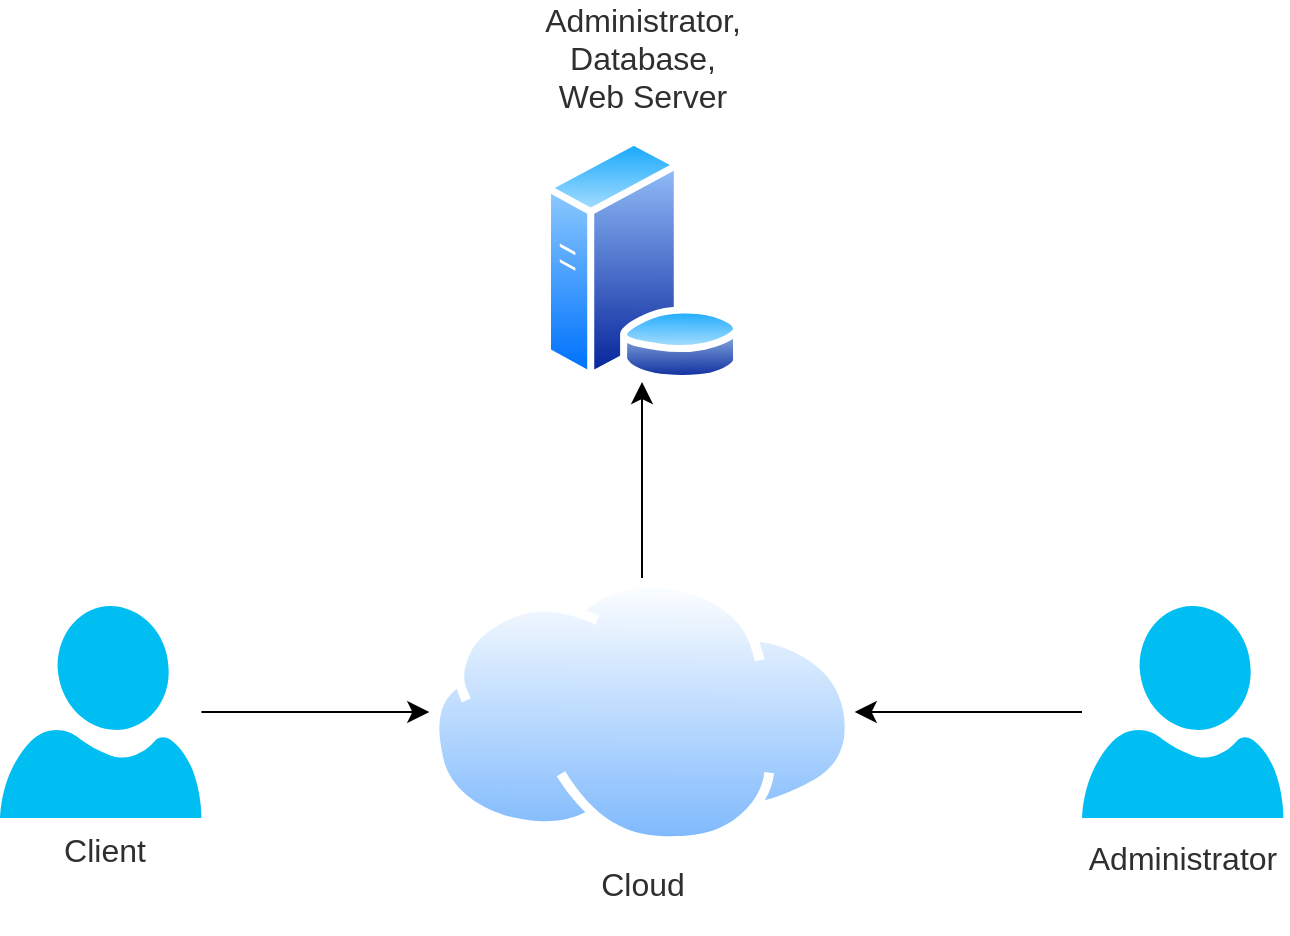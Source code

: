 <mxfile version="22.1.18" type="github" pages="3">
  <diagram name="Page-1" id="e32LMay1MaZqYgPxD3qw">
    <mxGraphModel dx="847" dy="1247" grid="0" gridSize="10" guides="1" tooltips="1" connect="1" arrows="1" fold="1" page="0" pageScale="1" pageWidth="850" pageHeight="1100" math="0" shadow="0">
      <root>
        <mxCell id="0" />
        <mxCell id="1" parent="0" />
        <mxCell id="hjTfFbbbUEku_e-NHflI-11" value="" style="image;aspect=fixed;perimeter=ellipsePerimeter;html=1;align=center;shadow=0;dashed=0;spacingTop=3;image=img/lib/active_directory/database_server.svg;fontSize=16;" vertex="1" parent="1">
          <mxGeometry x="382.98" y="-292" width="100.04" height="122" as="geometry" />
        </mxCell>
        <mxCell id="hjTfFbbbUEku_e-NHflI-13" value="Administrator, Database,&lt;br style=&quot;border-color: var(--border-color);&quot;&gt;Web Server" style="text;html=1;strokeColor=none;fillColor=none;align=center;verticalAlign=middle;whiteSpace=wrap;rounded=0;fontSize=16;fontColor=#2e2f2f;" vertex="1" parent="1">
          <mxGeometry x="373.5" y="-347" width="119" height="30" as="geometry" />
        </mxCell>
        <mxCell id="hjTfFbbbUEku_e-NHflI-22" value="" style="edgeStyle=none;curved=1;rounded=0;orthogonalLoop=1;jettySize=auto;html=1;fontSize=12;startSize=8;endSize=8;" edge="1" parent="1" source="hjTfFbbbUEku_e-NHflI-14" target="hjTfFbbbUEku_e-NHflI-18">
          <mxGeometry relative="1" as="geometry" />
        </mxCell>
        <mxCell id="hjTfFbbbUEku_e-NHflI-14" value="" style="verticalLabelPosition=bottom;html=1;verticalAlign=top;align=center;strokeColor=none;fillColor=#00BEF2;shape=mxgraph.azure.user;fontSize=16;" vertex="1" parent="1">
          <mxGeometry x="653" y="-58" width="100.7" height="106" as="geometry" />
        </mxCell>
        <mxCell id="hjTfFbbbUEku_e-NHflI-15" value="&lt;span style=&quot;font-family: Helvetica; font-size: 16px; font-style: normal; font-variant-ligatures: normal; font-variant-caps: normal; font-weight: 400; letter-spacing: normal; orphans: 2; text-indent: 0px; text-transform: none; widows: 2; word-spacing: 0px; -webkit-text-stroke-width: 0px; background-color: rgb(255, 255, 255); text-decoration-thickness: initial; text-decoration-style: initial; text-decoration-color: initial; float: none; display: inline !important;&quot;&gt;Administrator&lt;/span&gt;" style="text;whiteSpace=wrap;html=1;fontSize=16;align=center;fillColor=none;fontColor=#2e2f2f;" vertex="1" parent="1">
          <mxGeometry x="651" y="52" width="104.7" height="41" as="geometry" />
        </mxCell>
        <mxCell id="hjTfFbbbUEku_e-NHflI-17" value="&lt;span style=&quot;font-family: Helvetica; font-size: 16px; font-style: normal; font-variant-ligatures: normal; font-variant-caps: normal; font-weight: 400; letter-spacing: normal; orphans: 2; text-indent: 0px; text-transform: none; widows: 2; word-spacing: 0px; -webkit-text-stroke-width: 0px; background-color: rgb(255, 255, 255); text-decoration-thickness: initial; text-decoration-style: initial; text-decoration-color: initial; float: none; display: inline !important;&quot;&gt;Cloud&lt;/span&gt;" style="text;whiteSpace=wrap;html=1;fontSize=16;fontColor=#2e2f2f;align=center;" vertex="1" parent="1">
          <mxGeometry x="406.5" y="65" width="53" height="41" as="geometry" />
        </mxCell>
        <mxCell id="hjTfFbbbUEku_e-NHflI-24" value="" style="edgeStyle=none;curved=1;rounded=0;orthogonalLoop=1;jettySize=auto;html=1;fontSize=12;startSize=8;endSize=8;" edge="1" parent="1" source="hjTfFbbbUEku_e-NHflI-18" target="hjTfFbbbUEku_e-NHflI-11">
          <mxGeometry relative="1" as="geometry" />
        </mxCell>
        <mxCell id="hjTfFbbbUEku_e-NHflI-18" value="" style="image;aspect=fixed;perimeter=ellipsePerimeter;html=1;align=center;shadow=0;dashed=0;spacingTop=3;image=img/lib/active_directory/internet_cloud.svg;fontSize=16;" vertex="1" parent="1">
          <mxGeometry x="326.65" y="-72" width="212.7" height="134" as="geometry" />
        </mxCell>
        <mxCell id="hjTfFbbbUEku_e-NHflI-21" value="" style="edgeStyle=none;curved=1;rounded=0;orthogonalLoop=1;jettySize=auto;html=1;fontSize=12;startSize=8;endSize=8;" edge="1" parent="1" source="hjTfFbbbUEku_e-NHflI-19" target="hjTfFbbbUEku_e-NHflI-18">
          <mxGeometry relative="1" as="geometry" />
        </mxCell>
        <mxCell id="hjTfFbbbUEku_e-NHflI-19" value="" style="verticalLabelPosition=bottom;html=1;verticalAlign=top;align=center;strokeColor=none;fillColor=#00BEF2;shape=mxgraph.azure.user;fontSize=16;" vertex="1" parent="1">
          <mxGeometry x="112" y="-58" width="100.7" height="106" as="geometry" />
        </mxCell>
        <mxCell id="hjTfFbbbUEku_e-NHflI-23" value="&lt;span style=&quot;font-family: Helvetica; font-size: 16px; font-style: normal; font-variant-ligatures: normal; font-variant-caps: normal; font-weight: 400; letter-spacing: normal; orphans: 2; text-indent: 0px; text-transform: none; widows: 2; word-spacing: 0px; -webkit-text-stroke-width: 0px; background-color: rgb(255, 255, 255); text-decoration-thickness: initial; text-decoration-style: initial; text-decoration-color: initial; float: none; display: inline !important;&quot;&gt;Client&lt;/span&gt;" style="text;whiteSpace=wrap;html=1;fontSize=16;align=center;fontColor=#2e2f2f;" vertex="1" parent="1">
          <mxGeometry x="112" y="48" width="104.7" height="41" as="geometry" />
        </mxCell>
      </root>
    </mxGraphModel>
  </diagram>
  <diagram id="0E55laUsNOZmZrh2DneU" name="Page-2">
    <mxGraphModel dx="2094" dy="2094" grid="0" gridSize="10" guides="1" tooltips="1" connect="1" arrows="1" fold="1" page="0" pageScale="1" pageWidth="850" pageHeight="1100" math="0" shadow="0">
      <root>
        <mxCell id="0" />
        <mxCell id="1" parent="0" />
        <mxCell id="Xl7SCexNCS2RFqmt8xs6-12" style="edgeStyle=none;curved=1;rounded=0;orthogonalLoop=1;jettySize=auto;html=1;fontSize=12;startSize=8;endSize=8;" edge="1" parent="1" source="Xl7SCexNCS2RFqmt8xs6-3" target="Xl7SCexNCS2RFqmt8xs6-11">
          <mxGeometry relative="1" as="geometry">
            <Array as="points">
              <mxPoint x="65" y="-16" />
            </Array>
          </mxGeometry>
        </mxCell>
        <mxCell id="Xl7SCexNCS2RFqmt8xs6-3" value="" style="verticalLabelPosition=bottom;html=1;verticalAlign=top;align=center;strokeColor=none;fillColor=#00BEF2;shape=mxgraph.azure.user;fontSize=16;" vertex="1" parent="1">
          <mxGeometry x="-125" y="-20" width="114" height="120" as="geometry" />
        </mxCell>
        <mxCell id="Xl7SCexNCS2RFqmt8xs6-7" value="User" style="text;html=1;strokeColor=none;fillColor=none;align=center;verticalAlign=middle;whiteSpace=wrap;rounded=0;fontSize=16;" vertex="1" parent="1">
          <mxGeometry x="-123" y="108" width="110" height="30" as="geometry" />
        </mxCell>
        <mxCell id="Xl7SCexNCS2RFqmt8xs6-8" value="Result" style="text;html=1;strokeColor=none;fillColor=none;align=center;verticalAlign=middle;whiteSpace=wrap;rounded=0;fontSize=16;" vertex="1" parent="1">
          <mxGeometry x="14" y="88" width="110" height="30" as="geometry" />
        </mxCell>
        <mxCell id="Xl7SCexNCS2RFqmt8xs6-9" value="Access" style="text;html=1;strokeColor=none;fillColor=none;align=center;verticalAlign=middle;whiteSpace=wrap;rounded=0;fontSize=16;" vertex="1" parent="1">
          <mxGeometry x="14" y="-37" width="110" height="30" as="geometry" />
        </mxCell>
        <mxCell id="Xl7SCexNCS2RFqmt8xs6-14" style="edgeStyle=none;curved=1;rounded=0;orthogonalLoop=1;jettySize=auto;html=1;fontSize=12;startSize=8;endSize=8;" edge="1" parent="1" source="Xl7SCexNCS2RFqmt8xs6-11" target="Xl7SCexNCS2RFqmt8xs6-3">
          <mxGeometry relative="1" as="geometry">
            <Array as="points">
              <mxPoint x="70" y="98" />
            </Array>
          </mxGeometry>
        </mxCell>
        <mxCell id="Xl7SCexNCS2RFqmt8xs6-16" style="edgeStyle=none;curved=1;rounded=0;orthogonalLoop=1;jettySize=auto;html=1;fontSize=12;startSize=8;endSize=8;" edge="1" parent="1" source="Xl7SCexNCS2RFqmt8xs6-11" target="Xl7SCexNCS2RFqmt8xs6-15">
          <mxGeometry relative="1" as="geometry">
            <Array as="points">
              <mxPoint x="421" y="-13" />
            </Array>
          </mxGeometry>
        </mxCell>
        <mxCell id="Xl7SCexNCS2RFqmt8xs6-11" value="Index&lt;br&gt;Based on React.js" style="sketch=0;pointerEvents=1;shadow=0;dashed=0;html=1;strokeColor=none;labelPosition=center;verticalLabelPosition=bottom;verticalAlign=top;outlineConnect=0;align=center;shape=mxgraph.office.concepts.home_page;fillColor=#2072B8;fontSize=16;" vertex="1" parent="1">
          <mxGeometry x="159" y="-17" width="147.91" height="120" as="geometry" />
        </mxCell>
        <mxCell id="Xl7SCexNCS2RFqmt8xs6-17" style="edgeStyle=none;curved=1;rounded=0;orthogonalLoop=1;jettySize=auto;html=1;fontSize=12;startSize=8;endSize=8;" edge="1" parent="1" source="Xl7SCexNCS2RFqmt8xs6-15" target="Xl7SCexNCS2RFqmt8xs6-11">
          <mxGeometry relative="1" as="geometry">
            <Array as="points">
              <mxPoint x="433" y="95" />
            </Array>
          </mxGeometry>
        </mxCell>
        <mxCell id="RiB8yQh5zsVtO-KWMm4p-2" style="edgeStyle=none;curved=1;rounded=0;orthogonalLoop=1;jettySize=auto;html=1;fontSize=12;startSize=8;endSize=8;" edge="1" parent="1" source="Xl7SCexNCS2RFqmt8xs6-15" target="RiB8yQh5zsVtO-KWMm4p-1">
          <mxGeometry relative="1" as="geometry">
            <Array as="points">
              <mxPoint x="713" y="-28" />
            </Array>
          </mxGeometry>
        </mxCell>
        <mxCell id="Xl7SCexNCS2RFqmt8xs6-15" value="Web Server&lt;br&gt;Based on express.js" style="shape=mxgraph.cisco.misc.page_icon;html=1;pointerEvents=1;dashed=0;fillColor=#036897;strokeColor=#ffffff;strokeWidth=2;verticalLabelPosition=bottom;verticalAlign=top;align=center;outlineConnect=0;fontSize=16;" vertex="1" parent="1">
          <mxGeometry x="515" y="-20" width="80" height="120" as="geometry" />
        </mxCell>
        <mxCell id="Xl7SCexNCS2RFqmt8xs6-18" value="axios Fetch API" style="text;html=1;strokeColor=none;fillColor=none;align=center;verticalAlign=middle;whiteSpace=wrap;rounded=0;fontSize=16;" vertex="1" parent="1">
          <mxGeometry x="356" y="-37" width="110" height="30" as="geometry" />
        </mxCell>
        <mxCell id="Xl7SCexNCS2RFqmt8xs6-20" value="JSON Response" style="text;html=1;strokeColor=none;fillColor=none;align=center;verticalAlign=middle;whiteSpace=wrap;rounded=0;fontSize=16;" vertex="1" parent="1">
          <mxGeometry x="356" y="100" width="110" height="30" as="geometry" />
        </mxCell>
        <mxCell id="Xl7SCexNCS2RFqmt8xs6-24" value="" style="edgeStyle=none;curved=1;rounded=0;orthogonalLoop=1;jettySize=auto;html=1;fontSize=12;startSize=8;endSize=8;" edge="1" parent="1" source="Xl7SCexNCS2RFqmt8xs6-22" target="Xl7SCexNCS2RFqmt8xs6-11">
          <mxGeometry relative="1" as="geometry" />
        </mxCell>
        <mxCell id="Xl7SCexNCS2RFqmt8xs6-22" value="" style="shape=mxgraph.cisco.misc.page_icon;html=1;pointerEvents=1;dashed=0;fillColor=#036897;strokeColor=#ffffff;strokeWidth=2;verticalLabelPosition=bottom;verticalAlign=top;align=center;outlineConnect=0;fontSize=16;" vertex="1" parent="1">
          <mxGeometry x="192.95" y="-291" width="80" height="120" as="geometry" />
        </mxCell>
        <mxCell id="Xl7SCexNCS2RFqmt8xs6-25" value="Tailwind.css" style="text;html=1;strokeColor=none;fillColor=none;align=center;verticalAlign=middle;whiteSpace=wrap;rounded=0;fontSize=16;" vertex="1" parent="1">
          <mxGeometry x="177.95" y="-325" width="110" height="30" as="geometry" />
        </mxCell>
        <mxCell id="Xl7SCexNCS2RFqmt8xs6-26" value="Include" style="text;html=1;strokeColor=none;fillColor=none;align=center;verticalAlign=middle;whiteSpace=wrap;rounded=0;fontSize=16;" vertex="1" parent="1">
          <mxGeometry x="210" y="-109" width="110" height="30" as="geometry" />
        </mxCell>
        <mxCell id="RiB8yQh5zsVtO-KWMm4p-7" style="edgeStyle=none;curved=1;rounded=0;orthogonalLoop=1;jettySize=auto;html=1;fontSize=12;startSize=8;endSize=8;" edge="1" parent="1" source="RiB8yQh5zsVtO-KWMm4p-1" target="Xl7SCexNCS2RFqmt8xs6-15">
          <mxGeometry relative="1" as="geometry">
            <Array as="points">
              <mxPoint x="711" y="112" />
            </Array>
          </mxGeometry>
        </mxCell>
        <mxCell id="RiB8yQh5zsVtO-KWMm4p-1" value="" style="image;aspect=fixed;perimeter=ellipsePerimeter;html=1;align=center;shadow=0;dashed=0;spacingTop=3;image=img/lib/active_directory/database_server.svg;fontSize=16;" vertex="1" parent="1">
          <mxGeometry x="826" y="-18" width="100.04" height="122" as="geometry" />
        </mxCell>
        <mxCell id="RiB8yQh5zsVtO-KWMm4p-4" value="Request" style="text;html=1;strokeColor=none;fillColor=none;align=center;verticalAlign=middle;whiteSpace=wrap;rounded=0;fontSize=16;" vertex="1" parent="1">
          <mxGeometry x="653" y="-37" width="110" height="30" as="geometry" />
        </mxCell>
        <mxCell id="RiB8yQh5zsVtO-KWMm4p-5" value="Response" style="text;html=1;strokeColor=none;fillColor=none;align=center;verticalAlign=middle;whiteSpace=wrap;rounded=0;fontSize=16;" vertex="1" parent="1">
          <mxGeometry x="653" y="95" width="110" height="30" as="geometry" />
        </mxCell>
        <mxCell id="RiB8yQh5zsVtO-KWMm4p-8" value="Database&lt;br&gt;using MySQL" style="text;html=1;strokeColor=none;fillColor=none;align=center;verticalAlign=middle;whiteSpace=wrap;rounded=0;fontSize=16;" vertex="1" parent="1">
          <mxGeometry x="821.02" y="108" width="110" height="30" as="geometry" />
        </mxCell>
      </root>
    </mxGraphModel>
  </diagram>
  <diagram id="8zvI5RcoH8NCSEAP0URG" name="Page-3">
    <mxGraphModel dx="1106" dy="1106" grid="0" gridSize="10" guides="1" tooltips="1" connect="1" arrows="1" fold="1" page="0" pageScale="1" pageWidth="850" pageHeight="1100" math="0" shadow="0">
      <root>
        <mxCell id="0" />
        <mxCell id="1" parent="0" />
        <mxCell id="JNUhBjEXETYG50dhy3GQ-2" value="&lt;font style=&quot;font-size: 24px;&quot;&gt;ระบบภาระงานบุคลากรฝ่ายสนับสนุน&lt;br&gt;มหาวิทยาลัยพะเยา&lt;/font&gt;" style="ellipse;whiteSpace=wrap;html=1;aspect=fixed;fontSize=16;" vertex="1" parent="1">
          <mxGeometry x="224" y="-10" width="280" height="280" as="geometry" />
        </mxCell>
        <mxCell id="JNUhBjEXETYG50dhy3GQ-5" value="&lt;font style=&quot;font-size: 25px;&quot;&gt;ผู้ใช้&lt;/font&gt;" style="rounded=0;whiteSpace=wrap;html=1;fontSize=16;" vertex="1" parent="1">
          <mxGeometry x="-353" y="-310" width="264" height="132" as="geometry" />
        </mxCell>
        <mxCell id="JNUhBjEXETYG50dhy3GQ-6" value="&lt;font style=&quot;font-size: 25px;&quot;&gt;ผู้ดูแลระบบ&lt;br&gt;&lt;/font&gt;" style="rounded=0;whiteSpace=wrap;html=1;fontSize=16;" vertex="1" parent="1">
          <mxGeometry x="747" y="-310" width="264" height="132" as="geometry" />
        </mxCell>
        <mxCell id="JNUhBjEXETYG50dhy3GQ-13" value="" style="endArrow=none;html=1;rounded=0;fontSize=12;startSize=8;endSize=8;curved=1;" edge="1" parent="1">
          <mxGeometry width="50" height="50" relative="1" as="geometry">
            <mxPoint x="323" y="-6" as="sourcePoint" />
            <mxPoint x="323" y="-278" as="targetPoint" />
          </mxGeometry>
        </mxCell>
        <mxCell id="JNUhBjEXETYG50dhy3GQ-17" value="" style="endArrow=classic;html=1;rounded=0;fontSize=12;startSize=8;endSize=8;curved=1;entryX=1;entryY=0.25;entryDx=0;entryDy=0;" edge="1" parent="1" target="JNUhBjEXETYG50dhy3GQ-5">
          <mxGeometry relative="1" as="geometry">
            <mxPoint x="322" y="-277" as="sourcePoint" />
            <mxPoint x="365" y="-80" as="targetPoint" />
          </mxGeometry>
        </mxCell>
        <mxCell id="JNUhBjEXETYG50dhy3GQ-18" value="ข้อมูลผู้ใช้งาน" style="edgeLabel;resizable=0;html=1;align=center;verticalAlign=middle;fontSize=16;" connectable="0" vertex="1" parent="JNUhBjEXETYG50dhy3GQ-17">
          <mxGeometry relative="1" as="geometry" />
        </mxCell>
        <mxCell id="JNUhBjEXETYG50dhy3GQ-19" value="" style="endArrow=classic;html=1;rounded=0;fontSize=12;startSize=8;endSize=8;curved=1;entryX=1;entryY=0.25;entryDx=0;entryDy=0;" edge="1" parent="1">
          <mxGeometry relative="1" as="geometry">
            <mxPoint x="296" y="-244" as="sourcePoint" />
            <mxPoint x="-89" y="-244.38" as="targetPoint" />
          </mxGeometry>
        </mxCell>
        <mxCell id="JNUhBjEXETYG50dhy3GQ-20" value="ข้อมูลสถานะของภาระงาน" style="edgeLabel;resizable=0;html=1;align=center;verticalAlign=middle;fontSize=16;" connectable="0" vertex="1" parent="JNUhBjEXETYG50dhy3GQ-19">
          <mxGeometry relative="1" as="geometry" />
        </mxCell>
        <mxCell id="JNUhBjEXETYG50dhy3GQ-21" value="" style="endArrow=classic;html=1;rounded=0;fontSize=12;startSize=8;endSize=8;curved=1;entryX=1;entryY=0.25;entryDx=0;entryDy=0;" edge="1" parent="1">
          <mxGeometry relative="1" as="geometry">
            <mxPoint x="272" y="-205" as="sourcePoint" />
            <mxPoint x="-91" y="-205" as="targetPoint" />
          </mxGeometry>
        </mxCell>
        <mxCell id="JNUhBjEXETYG50dhy3GQ-22" value="ข้อมูลเวลาการทำงานทั้งหมด" style="edgeLabel;resizable=0;html=1;align=center;verticalAlign=middle;fontSize=16;" connectable="0" vertex="1" parent="JNUhBjEXETYG50dhy3GQ-21">
          <mxGeometry relative="1" as="geometry" />
        </mxCell>
        <mxCell id="JNUhBjEXETYG50dhy3GQ-23" value="" style="endArrow=none;html=1;rounded=0;fontSize=12;startSize=8;endSize=8;curved=1;" edge="1" parent="1">
          <mxGeometry width="50" height="50" relative="1" as="geometry">
            <mxPoint x="299" y="8" as="sourcePoint" />
            <mxPoint x="297" y="-246" as="targetPoint" />
          </mxGeometry>
        </mxCell>
        <mxCell id="JNUhBjEXETYG50dhy3GQ-24" value="" style="endArrow=none;html=1;rounded=0;fontSize=12;startSize=8;endSize=8;curved=1;" edge="1" parent="1">
          <mxGeometry width="50" height="50" relative="1" as="geometry">
            <mxPoint x="271" y="25" as="sourcePoint" />
            <mxPoint x="271" y="-205" as="targetPoint" />
          </mxGeometry>
        </mxCell>
        <mxCell id="JNUhBjEXETYG50dhy3GQ-25" value="" style="endArrow=none;html=1;rounded=0;fontSize=12;startSize=8;endSize=8;curved=1;" edge="1" parent="1">
          <mxGeometry width="50" height="50" relative="1" as="geometry">
            <mxPoint x="-316" y="179" as="sourcePoint" />
            <mxPoint x="-316" y="-178" as="targetPoint" />
          </mxGeometry>
        </mxCell>
        <mxCell id="JNUhBjEXETYG50dhy3GQ-26" value="" style="endArrow=classic;html=1;rounded=0;fontSize=12;startSize=8;endSize=8;curved=1;entryX=0.021;entryY=0.682;entryDx=0;entryDy=0;entryPerimeter=0;" edge="1" parent="1" target="JNUhBjEXETYG50dhy3GQ-2">
          <mxGeometry relative="1" as="geometry">
            <mxPoint x="-315" y="179" as="sourcePoint" />
            <mxPoint x="-79" y="-267" as="targetPoint" />
          </mxGeometry>
        </mxCell>
        <mxCell id="JNUhBjEXETYG50dhy3GQ-27" value="ข้อมูลผู้ใช้งาน" style="edgeLabel;resizable=0;html=1;align=center;verticalAlign=middle;fontSize=16;" connectable="0" vertex="1" parent="JNUhBjEXETYG50dhy3GQ-26">
          <mxGeometry relative="1" as="geometry" />
        </mxCell>
        <mxCell id="JNUhBjEXETYG50dhy3GQ-28" value="" style="endArrow=classic;html=1;rounded=0;fontSize=12;startSize=8;endSize=8;curved=1;entryX=0.021;entryY=0.682;entryDx=0;entryDy=0;entryPerimeter=0;" edge="1" parent="1">
          <mxGeometry relative="1" as="geometry">
            <mxPoint x="-287" y="145" as="sourcePoint" />
            <mxPoint x="231" y="147" as="targetPoint" />
          </mxGeometry>
        </mxCell>
        <mxCell id="JNUhBjEXETYG50dhy3GQ-29" value="ข้อมูลของภาระงานที่ส่งเข้าสู่ระบบ" style="edgeLabel;resizable=0;html=1;align=center;verticalAlign=middle;fontSize=16;" connectable="0" vertex="1" parent="JNUhBjEXETYG50dhy3GQ-28">
          <mxGeometry relative="1" as="geometry" />
        </mxCell>
        <mxCell id="JNUhBjEXETYG50dhy3GQ-30" value="" style="endArrow=none;html=1;rounded=0;fontSize=12;startSize=8;endSize=8;curved=1;entryX=0.25;entryY=1;entryDx=0;entryDy=0;" edge="1" parent="1" target="JNUhBjEXETYG50dhy3GQ-5">
          <mxGeometry width="50" height="50" relative="1" as="geometry">
            <mxPoint x="-287" y="145" as="sourcePoint" />
            <mxPoint x="-287" y="-140" as="targetPoint" />
          </mxGeometry>
        </mxCell>
      </root>
    </mxGraphModel>
  </diagram>
</mxfile>
